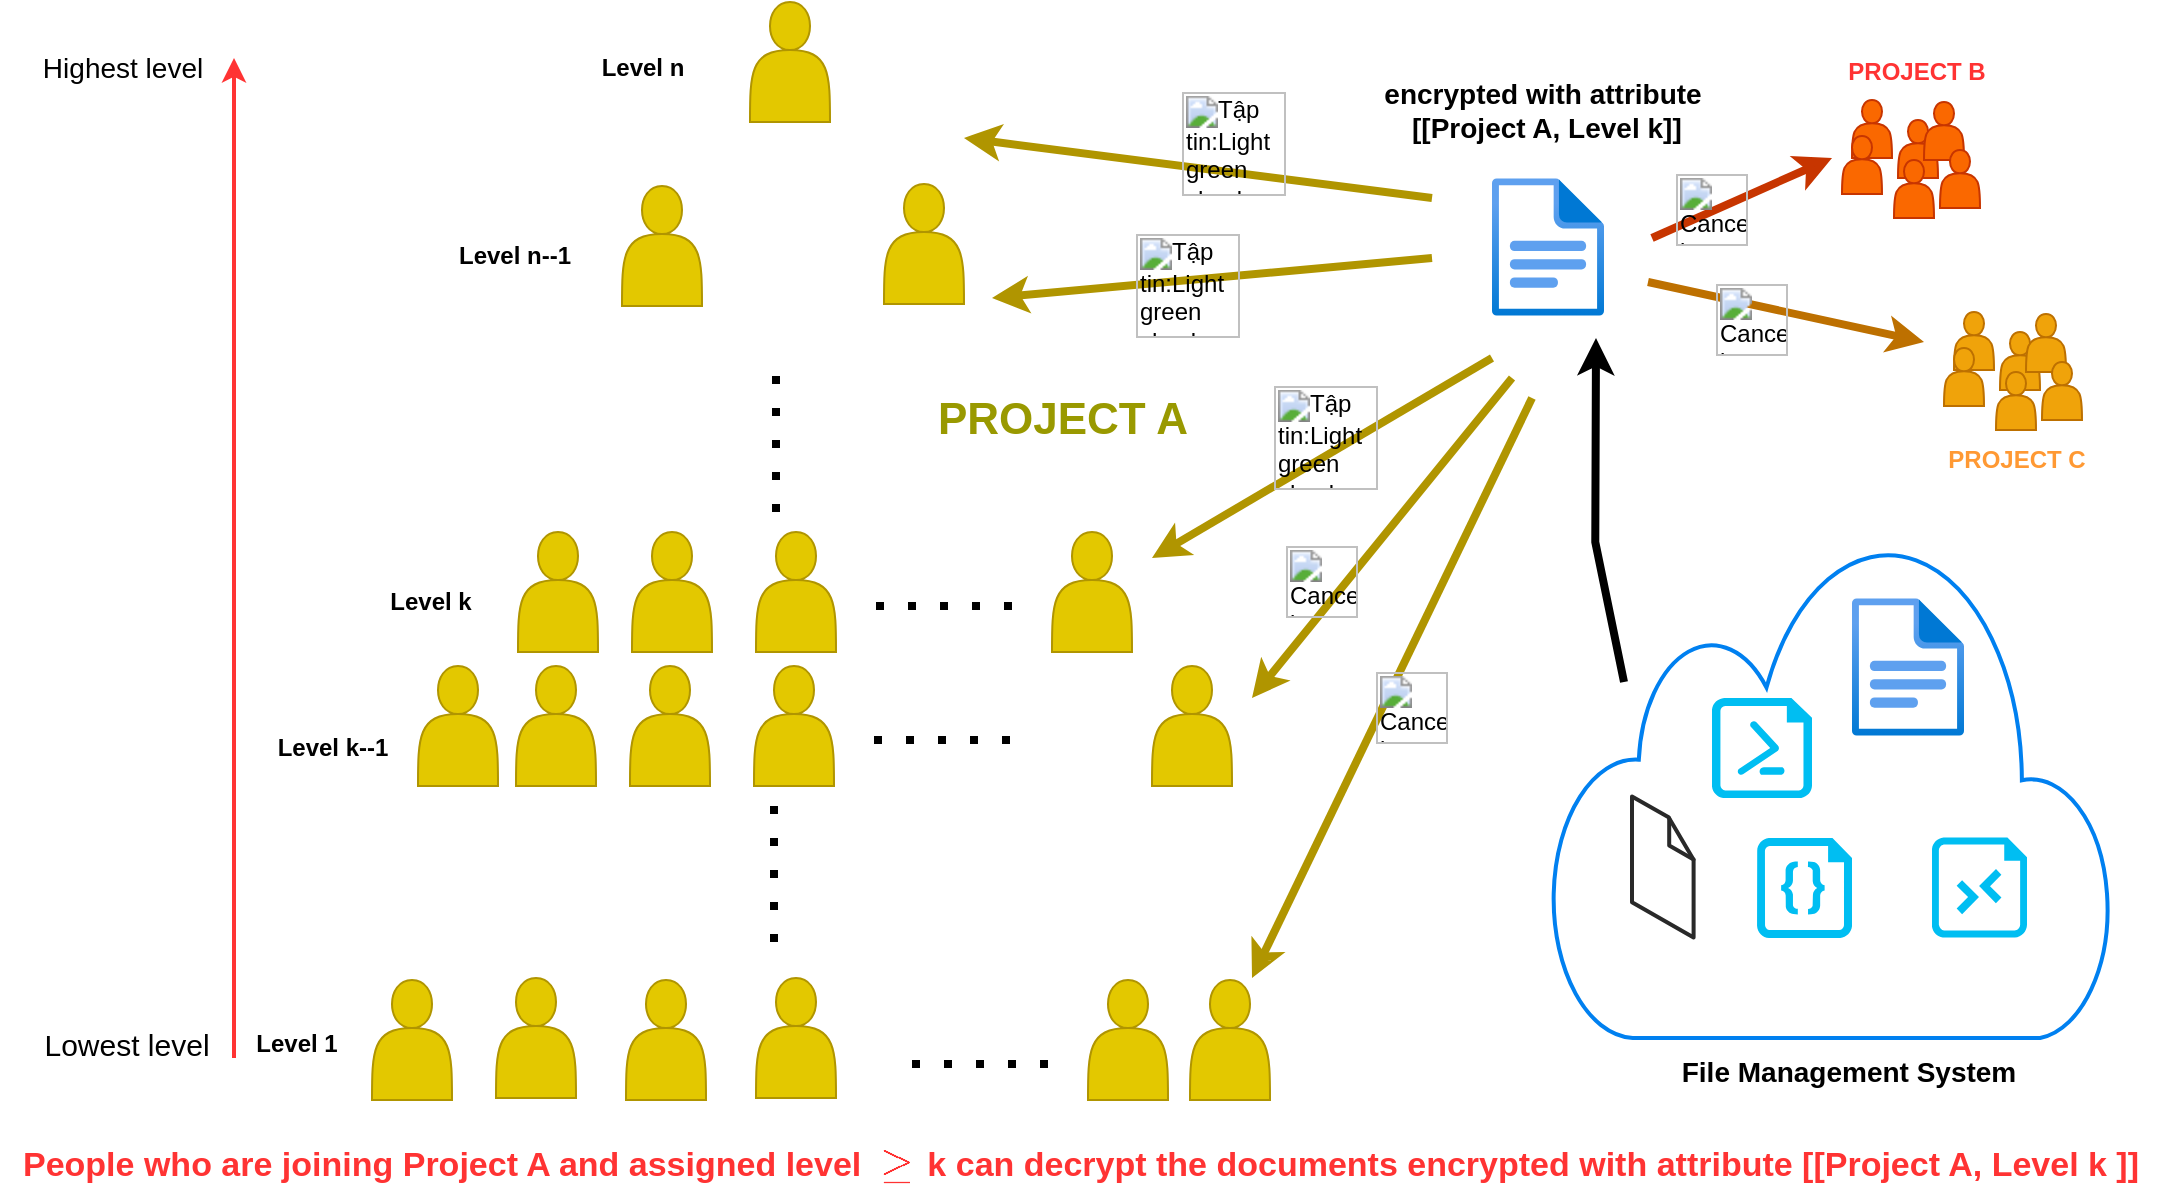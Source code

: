 <mxfile version="24.7.5">
  <diagram name="Page-1" id="vheIxhHiMoazD97xnEGs">
    <mxGraphModel dx="2261" dy="827" grid="1" gridSize="10" guides="1" tooltips="1" connect="1" arrows="1" fold="1" page="1" pageScale="1" pageWidth="827" pageHeight="1169" math="1" shadow="0">
      <root>
        <mxCell id="0" />
        <mxCell id="1" parent="0" />
        <mxCell id="h5dt25u9Qxzl1WXChBWv-2" value="" style="shape=actor;whiteSpace=wrap;html=1;fillColor=#e3c800;strokeColor=#B09500;fontColor=#000000;" vertex="1" parent="1">
          <mxGeometry x="209" y="12" width="40" height="60" as="geometry" />
        </mxCell>
        <mxCell id="h5dt25u9Qxzl1WXChBWv-3" value="" style="shape=actor;whiteSpace=wrap;html=1;fillColor=#e3c800;strokeColor=#B09500;fontColor=#000000;" vertex="1" parent="1">
          <mxGeometry x="212" y="277" width="40" height="60" as="geometry" />
        </mxCell>
        <mxCell id="h5dt25u9Qxzl1WXChBWv-4" value="" style="shape=actor;whiteSpace=wrap;html=1;fillColor=#e3c800;strokeColor=#B09500;fontColor=#000000;" vertex="1" parent="1">
          <mxGeometry x="93" y="277" width="40" height="60" as="geometry" />
        </mxCell>
        <mxCell id="h5dt25u9Qxzl1WXChBWv-5" value="" style="shape=actor;whiteSpace=wrap;html=1;fillColor=#e3c800;strokeColor=#B09500;fontColor=#000000;" vertex="1" parent="1">
          <mxGeometry x="150" y="277" width="40" height="60" as="geometry" />
        </mxCell>
        <mxCell id="h5dt25u9Qxzl1WXChBWv-6" value="" style="html=1;verticalLabelPosition=bottom;align=center;labelBackgroundColor=#ffffff;verticalAlign=top;strokeWidth=2;strokeColor=#0080F0;shadow=0;dashed=0;shape=mxgraph.ios7.icons.cloud;" vertex="1" parent="1">
          <mxGeometry x="610" y="280" width="280" height="250" as="geometry" />
        </mxCell>
        <mxCell id="h5dt25u9Qxzl1WXChBWv-7" value="" style="verticalLabelPosition=bottom;html=1;verticalAlign=top;strokeWidth=1;align=center;outlineConnect=0;dashed=0;outlineConnect=0;shape=mxgraph.aws3d.file;aspect=fixed;strokeColor=#292929;" vertex="1" parent="1">
          <mxGeometry x="650" y="409.2" width="30.8" height="70.6" as="geometry" />
        </mxCell>
        <mxCell id="h5dt25u9Qxzl1WXChBWv-8" value="" style="verticalLabelPosition=bottom;html=1;verticalAlign=top;align=center;strokeColor=none;fillColor=#00BEF2;shape=mxgraph.azure.code_file;pointerEvents=1;" vertex="1" parent="1">
          <mxGeometry x="712.5" y="430" width="47.5" height="50" as="geometry" />
        </mxCell>
        <mxCell id="h5dt25u9Qxzl1WXChBWv-9" value="" style="verticalLabelPosition=bottom;html=1;verticalAlign=top;align=center;strokeColor=none;fillColor=#00BEF2;shape=mxgraph.azure.powershell_file;pointerEvents=1;" vertex="1" parent="1">
          <mxGeometry x="690" y="360" width="50" height="50" as="geometry" />
        </mxCell>
        <mxCell id="h5dt25u9Qxzl1WXChBWv-11" value="" style="image;aspect=fixed;html=1;points=[];align=center;fontSize=12;image=img/lib/azure2/general/File.svg;" vertex="1" parent="1">
          <mxGeometry x="760" y="310" width="56.0" height="69" as="geometry" />
        </mxCell>
        <mxCell id="h5dt25u9Qxzl1WXChBWv-13" value="" style="verticalLabelPosition=bottom;html=1;verticalAlign=top;align=center;strokeColor=none;fillColor=#00BEF2;shape=mxgraph.azure.rdp_remoting_file;pointerEvents=1;" vertex="1" parent="1">
          <mxGeometry x="800" y="429.8" width="47.5" height="50" as="geometry" />
        </mxCell>
        <mxCell id="h5dt25u9Qxzl1WXChBWv-14" value="" style="shape=actor;whiteSpace=wrap;html=1;fillColor=#e3c800;fontColor=#000000;strokeColor=#B09500;" vertex="1" parent="1">
          <mxGeometry x="20" y="501" width="40" height="60" as="geometry" />
        </mxCell>
        <mxCell id="h5dt25u9Qxzl1WXChBWv-15" value="" style="shape=actor;whiteSpace=wrap;html=1;fillColor=#e3c800;fontColor=#000000;strokeColor=#B09500;" vertex="1" parent="1">
          <mxGeometry x="147" y="501" width="40" height="60" as="geometry" />
        </mxCell>
        <mxCell id="h5dt25u9Qxzl1WXChBWv-16" value="" style="shape=actor;whiteSpace=wrap;html=1;fillColor=#e3c800;fontColor=#000000;strokeColor=#B09500;" vertex="1" parent="1">
          <mxGeometry x="212" y="500" width="40" height="60" as="geometry" />
        </mxCell>
        <mxCell id="h5dt25u9Qxzl1WXChBWv-17" value="" style="shape=actor;whiteSpace=wrap;html=1;fillColor=#e3c800;fontColor=#000000;strokeColor=#B09500;" vertex="1" parent="1">
          <mxGeometry x="378" y="501" width="40" height="60" as="geometry" />
        </mxCell>
        <mxCell id="h5dt25u9Qxzl1WXChBWv-18" value="" style="shape=actor;whiteSpace=wrap;html=1;fillColor=#e3c800;strokeColor=#B09500;fontColor=#000000;" vertex="1" parent="1">
          <mxGeometry x="276" y="103" width="40" height="60" as="geometry" />
        </mxCell>
        <mxCell id="h5dt25u9Qxzl1WXChBWv-19" value="" style="shape=actor;whiteSpace=wrap;html=1;fillColor=#e3c800;strokeColor=#B09500;fontColor=#000000;" vertex="1" parent="1">
          <mxGeometry x="145" y="104" width="40" height="60" as="geometry" />
        </mxCell>
        <mxCell id="h5dt25u9Qxzl1WXChBWv-21" value="" style="shape=actor;whiteSpace=wrap;html=1;fillColor=#e3c800;fontColor=#000000;strokeColor=#B09500;" vertex="1" parent="1">
          <mxGeometry x="82" y="500" width="40" height="60" as="geometry" />
        </mxCell>
        <mxCell id="h5dt25u9Qxzl1WXChBWv-22" value="Level 1" style="text;html=1;align=center;verticalAlign=middle;resizable=0;points=[];autosize=1;strokeColor=none;fillColor=none;fontStyle=1" vertex="1" parent="1">
          <mxGeometry x="-48" y="518" width="60" height="30" as="geometry" />
        </mxCell>
        <mxCell id="h5dt25u9Qxzl1WXChBWv-23" value="" style="endArrow=classic;html=1;rounded=0;strokeWidth=2;strokeColor=#FF3333;" edge="1" parent="1">
          <mxGeometry width="50" height="50" relative="1" as="geometry">
            <mxPoint x="-49" y="540" as="sourcePoint" />
            <mxPoint x="-49" y="40" as="targetPoint" />
          </mxGeometry>
        </mxCell>
        <mxCell id="h5dt25u9Qxzl1WXChBWv-24" value="&lt;font style=&quot;font-size: 15px;&quot;&gt;Lowest level&lt;/font&gt;" style="text;html=1;align=center;verticalAlign=middle;resizable=0;points=[];autosize=1;strokeColor=none;fillColor=none;" vertex="1" parent="1">
          <mxGeometry x="-158" y="518" width="110" height="30" as="geometry" />
        </mxCell>
        <mxCell id="h5dt25u9Qxzl1WXChBWv-25" value="&lt;font style=&quot;font-size: 14px;&quot;&gt;H&lt;/font&gt;&lt;span style=&quot;font-size: 14px;&quot;&gt;ighest level&lt;/span&gt;" style="text;html=1;align=center;verticalAlign=middle;resizable=0;points=[];autosize=1;strokeColor=none;fillColor=none;" vertex="1" parent="1">
          <mxGeometry x="-155" y="30" width="100" height="30" as="geometry" />
        </mxCell>
        <mxCell id="h5dt25u9Qxzl1WXChBWv-26" value="Level n" style="text;html=1;align=center;verticalAlign=middle;resizable=0;points=[];autosize=1;strokeColor=none;fillColor=none;fontStyle=1" vertex="1" parent="1">
          <mxGeometry x="125" y="30" width="60" height="30" as="geometry" />
        </mxCell>
        <mxCell id="h5dt25u9Qxzl1WXChBWv-27" value="Level n--1" style="text;html=1;align=center;verticalAlign=middle;resizable=0;points=[];autosize=1;strokeColor=none;fillColor=none;fontStyle=1" vertex="1" parent="1">
          <mxGeometry x="51" y="124" width="80" height="30" as="geometry" />
        </mxCell>
        <mxCell id="h5dt25u9Qxzl1WXChBWv-28" value="" style="endArrow=none;dashed=1;html=1;dashPattern=1 3;strokeWidth=4;rounded=0;" edge="1" parent="1">
          <mxGeometry width="50" height="50" relative="1" as="geometry">
            <mxPoint x="221" y="482" as="sourcePoint" />
            <mxPoint x="221" y="412" as="targetPoint" />
          </mxGeometry>
        </mxCell>
        <mxCell id="h5dt25u9Qxzl1WXChBWv-29" value="" style="endArrow=none;dashed=1;html=1;dashPattern=1 3;strokeWidth=4;rounded=0;" edge="1" parent="1">
          <mxGeometry width="50" height="50" relative="1" as="geometry">
            <mxPoint x="358" y="543" as="sourcePoint" />
            <mxPoint x="278" y="543" as="targetPoint" />
          </mxGeometry>
        </mxCell>
        <mxCell id="h5dt25u9Qxzl1WXChBWv-30" value="&lt;font style=&quot;font-size: 14px;&quot;&gt;File Management System&lt;/font&gt;&lt;div style=&quot;font-size: 14px;&quot;&gt;&lt;br&gt;&lt;/div&gt;" style="text;html=1;align=center;verticalAlign=middle;resizable=0;points=[];autosize=1;strokeColor=none;fillColor=none;fontStyle=1" vertex="1" parent="1">
          <mxGeometry x="667.5" y="530" width="180" height="50" as="geometry" />
        </mxCell>
        <mxCell id="h5dt25u9Qxzl1WXChBWv-31" value="Level k" style="text;html=1;align=center;verticalAlign=middle;resizable=0;points=[];autosize=1;strokeColor=none;fillColor=none;fontStyle=1" vertex="1" parent="1">
          <mxGeometry x="19" y="297" width="60" height="30" as="geometry" />
        </mxCell>
        <mxCell id="h5dt25u9Qxzl1WXChBWv-32" value="" style="endArrow=none;dashed=1;html=1;dashPattern=1 3;strokeWidth=4;rounded=0;" edge="1" parent="1">
          <mxGeometry width="50" height="50" relative="1" as="geometry">
            <mxPoint x="222" y="267" as="sourcePoint" />
            <mxPoint x="222" y="197" as="targetPoint" />
          </mxGeometry>
        </mxCell>
        <mxCell id="h5dt25u9Qxzl1WXChBWv-33" value="" style="shape=actor;whiteSpace=wrap;html=1;fillColor=#e3c800;strokeColor=#B09500;fontColor=#000000;" vertex="1" parent="1">
          <mxGeometry x="360" y="277" width="40" height="60" as="geometry" />
        </mxCell>
        <mxCell id="h5dt25u9Qxzl1WXChBWv-34" value="" style="endArrow=none;dashed=1;html=1;dashPattern=1 3;strokeWidth=4;rounded=0;" edge="1" parent="1">
          <mxGeometry width="50" height="50" relative="1" as="geometry">
            <mxPoint x="340" y="314" as="sourcePoint" />
            <mxPoint x="260" y="314" as="targetPoint" />
          </mxGeometry>
        </mxCell>
        <mxCell id="h5dt25u9Qxzl1WXChBWv-35" value="" style="shape=actor;whiteSpace=wrap;html=1;fillColor=#e3c800;fontColor=#000000;strokeColor=#B09500;" vertex="1" parent="1">
          <mxGeometry x="429" y="501" width="40" height="60" as="geometry" />
        </mxCell>
        <mxCell id="h5dt25u9Qxzl1WXChBWv-36" value="" style="image;aspect=fixed;html=1;points=[];align=center;fontSize=12;image=img/lib/azure2/general/File.svg;" vertex="1" parent="1">
          <mxGeometry x="580" y="100" width="56.0" height="69" as="geometry" />
        </mxCell>
        <mxCell id="h5dt25u9Qxzl1WXChBWv-37" value="&lt;span&gt;&lt;font style=&quot;font-size: 14px;&quot;&gt;encrypted with attribute&lt;/font&gt;&lt;/span&gt;&lt;div&gt;&lt;span&gt;&lt;font style=&quot;font-size: 14px;&quot;&gt;&amp;nbsp;[[Project A, Level k]]&lt;/font&gt;&lt;/span&gt;&lt;/div&gt;" style="text;html=1;align=center;verticalAlign=middle;resizable=0;points=[];autosize=1;strokeColor=none;fillColor=none;fontStyle=1" vertex="1" parent="1">
          <mxGeometry x="520" y="41" width="170" height="50" as="geometry" />
        </mxCell>
        <mxCell id="h5dt25u9Qxzl1WXChBWv-38" value="" style="endArrow=classic;html=1;rounded=0;strokeWidth=4;fillColor=#e3c800;strokeColor=#B09500;" edge="1" parent="1">
          <mxGeometry width="50" height="50" relative="1" as="geometry">
            <mxPoint x="550" y="110" as="sourcePoint" />
            <mxPoint x="316" y="80" as="targetPoint" />
          </mxGeometry>
        </mxCell>
        <mxCell id="h5dt25u9Qxzl1WXChBWv-39" value="" style="endArrow=classic;html=1;rounded=0;strokeWidth=4;fillColor=#e3c800;strokeColor=#B09500;" edge="1" parent="1">
          <mxGeometry width="50" height="50" relative="1" as="geometry">
            <mxPoint x="550" y="140" as="sourcePoint" />
            <mxPoint x="330" y="160" as="targetPoint" />
          </mxGeometry>
        </mxCell>
        <mxCell id="h5dt25u9Qxzl1WXChBWv-40" value="" style="endArrow=classic;html=1;rounded=0;strokeWidth=4;fillColor=#e3c800;strokeColor=#B09500;" edge="1" parent="1">
          <mxGeometry width="50" height="50" relative="1" as="geometry">
            <mxPoint x="580" y="190" as="sourcePoint" />
            <mxPoint x="410" y="290" as="targetPoint" />
          </mxGeometry>
        </mxCell>
        <mxCell id="h5dt25u9Qxzl1WXChBWv-41" value="" style="endArrow=classic;html=1;rounded=0;strokeWidth=4;" edge="1" parent="1">
          <mxGeometry width="50" height="50" relative="1" as="geometry">
            <mxPoint x="645.999" y="352" as="sourcePoint" />
            <mxPoint x="632" y="180" as="targetPoint" />
            <Array as="points">
              <mxPoint x="631.64" y="282" />
            </Array>
          </mxGeometry>
        </mxCell>
        <mxCell id="h5dt25u9Qxzl1WXChBWv-44" value="" style="endArrow=classic;html=1;rounded=0;strokeWidth=4;fillColor=#e3c800;strokeColor=#B09500;" edge="1" parent="1">
          <mxGeometry width="50" height="50" relative="1" as="geometry">
            <mxPoint x="590" y="200" as="sourcePoint" />
            <mxPoint x="460" y="360" as="targetPoint" />
          </mxGeometry>
        </mxCell>
        <UserObject label="&lt;b id=&quot;docs-internal-guid-d374725a-7fff-b628-2732-ee9db3627f6f&quot; style=&quot;font-style: normal; font-variant-caps: normal; letter-spacing: normal; orphans: auto; text-align: start; text-indent: 0px; text-transform: none; white-space: normal; widows: auto; word-spacing: 0px; -webkit-text-stroke-width: 0px; text-decoration: none; caret-color: rgb(0, 0, 0); color: rgb(0, 0, 0); font-weight: normal;&quot;&gt;&lt;img width=&quot;52px;&quot; height=&quot;52px;&quot; src=&quot;https://lh7-rt.googleusercontent.com/slidesz/AGV_vUcFFxfaAp-3J3TN4XmNFKhj5IUTrY77RMw_NXJGmiWLqgQCNTzShFLHvhyufmDIOT17ZPaPnxF_OnpwLpTCCUZXv7-x-82X5nxd2UJAEBMj_1ge_Zge37YBgxQkRtA3xB-TdylEU37JIFwHe0H8MWBn5OtQzV8=s2048?key=JLVOc7merhEuemE9vfCBAw&quot; title=&quot;Tập tin:Light green check.svg – Wikipedia tiếng Việt&quot;&gt;&lt;/b&gt;" link="&lt;b id=&quot;docs-internal-guid-d374725a-7fff-b628-2732-ee9db3627f6f&quot; style=&quot;font-style: normal; font-variant-caps: normal; letter-spacing: normal; orphans: auto; text-align: start; text-indent: 0px; text-transform: none; white-space: normal; widows: auto; word-spacing: 0px; -webkit-text-stroke-width: 0px; text-decoration: none; caret-color: rgb(0, 0, 0); color: rgb(0, 0, 0); font-weight: normal;&quot;&gt;&lt;img width=&quot;52px;&quot; height=&quot;52px;&quot; src=&quot;https://lh7-rt.googleusercontent.com/slidesz/AGV_vUcFFxfaAp-3J3TN4XmNFKhj5IUTrY77RMw_NXJGmiWLqgQCNTzShFLHvhyufmDIOT17ZPaPnxF_OnpwLpTCCUZXv7-x-82X5nxd2UJAEBMj_1ge_Zge37YBgxQkRtA3xB-TdylEU37JIFwHe0H8MWBn5OtQzV8=s2048?key=JLVOc7merhEuemE9vfCBAw&quot; title=&quot;Tập tin:Light green check.svg – Wikipedia tiếng Việt&quot;&gt;&lt;/b&gt;" id="h5dt25u9Qxzl1WXChBWv-45">
          <mxCell style="text;whiteSpace=wrap;html=1;" vertex="1" parent="1">
            <mxGeometry x="469" y="197" width="90" height="80" as="geometry" />
          </mxCell>
        </UserObject>
        <UserObject label="&lt;b id=&quot;docs-internal-guid-d374725a-7fff-b628-2732-ee9db3627f6f&quot; style=&quot;font-style: normal; font-variant-caps: normal; letter-spacing: normal; orphans: auto; text-align: start; text-indent: 0px; text-transform: none; white-space: normal; widows: auto; word-spacing: 0px; -webkit-text-stroke-width: 0px; text-decoration: none; caret-color: rgb(0, 0, 0); color: rgb(0, 0, 0); font-weight: normal;&quot;&gt;&lt;img width=&quot;52px;&quot; height=&quot;52px;&quot; src=&quot;https://lh7-rt.googleusercontent.com/slidesz/AGV_vUcFFxfaAp-3J3TN4XmNFKhj5IUTrY77RMw_NXJGmiWLqgQCNTzShFLHvhyufmDIOT17ZPaPnxF_OnpwLpTCCUZXv7-x-82X5nxd2UJAEBMj_1ge_Zge37YBgxQkRtA3xB-TdylEU37JIFwHe0H8MWBn5OtQzV8=s2048?key=JLVOc7merhEuemE9vfCBAw&quot; title=&quot;Tập tin:Light green check.svg – Wikipedia tiếng Việt&quot;&gt;&lt;/b&gt;" link="&lt;b id=&quot;docs-internal-guid-d374725a-7fff-b628-2732-ee9db3627f6f&quot; style=&quot;font-style: normal; font-variant-caps: normal; letter-spacing: normal; orphans: auto; text-align: start; text-indent: 0px; text-transform: none; white-space: normal; widows: auto; word-spacing: 0px; -webkit-text-stroke-width: 0px; text-decoration: none; caret-color: rgb(0, 0, 0); color: rgb(0, 0, 0); font-weight: normal;&quot;&gt;&lt;img width=&quot;52px;&quot; height=&quot;52px;&quot; src=&quot;https://lh7-rt.googleusercontent.com/slidesz/AGV_vUcFFxfaAp-3J3TN4XmNFKhj5IUTrY77RMw_NXJGmiWLqgQCNTzShFLHvhyufmDIOT17ZPaPnxF_OnpwLpTCCUZXv7-x-82X5nxd2UJAEBMj_1ge_Zge37YBgxQkRtA3xB-TdylEU37JIFwHe0H8MWBn5OtQzV8=s2048?key=JLVOc7merhEuemE9vfCBAw&quot; title=&quot;Tập tin:Light green check.svg – Wikipedia tiếng Việt&quot;&gt;&lt;/b&gt;" id="h5dt25u9Qxzl1WXChBWv-46">
          <mxCell style="text;whiteSpace=wrap;html=1;" vertex="1" parent="1">
            <mxGeometry x="423" y="50" width="90" height="80" as="geometry" />
          </mxCell>
        </UserObject>
        <UserObject label="&lt;b id=&quot;docs-internal-guid-d374725a-7fff-b628-2732-ee9db3627f6f&quot; style=&quot;font-style: normal; font-variant-caps: normal; letter-spacing: normal; orphans: auto; text-align: start; text-indent: 0px; text-transform: none; white-space: normal; widows: auto; word-spacing: 0px; -webkit-text-stroke-width: 0px; text-decoration: none; caret-color: rgb(0, 0, 0); color: rgb(0, 0, 0); font-weight: normal;&quot;&gt;&lt;img width=&quot;52px;&quot; height=&quot;52px;&quot; src=&quot;https://lh7-rt.googleusercontent.com/slidesz/AGV_vUcFFxfaAp-3J3TN4XmNFKhj5IUTrY77RMw_NXJGmiWLqgQCNTzShFLHvhyufmDIOT17ZPaPnxF_OnpwLpTCCUZXv7-x-82X5nxd2UJAEBMj_1ge_Zge37YBgxQkRtA3xB-TdylEU37JIFwHe0H8MWBn5OtQzV8=s2048?key=JLVOc7merhEuemE9vfCBAw&quot; title=&quot;Tập tin:Light green check.svg – Wikipedia tiếng Việt&quot;&gt;&lt;/b&gt;" link="&lt;b id=&quot;docs-internal-guid-d374725a-7fff-b628-2732-ee9db3627f6f&quot; style=&quot;font-style: normal; font-variant-caps: normal; letter-spacing: normal; orphans: auto; text-align: start; text-indent: 0px; text-transform: none; white-space: normal; widows: auto; word-spacing: 0px; -webkit-text-stroke-width: 0px; text-decoration: none; caret-color: rgb(0, 0, 0); color: rgb(0, 0, 0); font-weight: normal;&quot;&gt;&lt;img width=&quot;52px;&quot; height=&quot;52px;&quot; src=&quot;https://lh7-rt.googleusercontent.com/slidesz/AGV_vUcFFxfaAp-3J3TN4XmNFKhj5IUTrY77RMw_NXJGmiWLqgQCNTzShFLHvhyufmDIOT17ZPaPnxF_OnpwLpTCCUZXv7-x-82X5nxd2UJAEBMj_1ge_Zge37YBgxQkRtA3xB-TdylEU37JIFwHe0H8MWBn5OtQzV8=s2048?key=JLVOc7merhEuemE9vfCBAw&quot; title=&quot;Tập tin:Light green check.svg – Wikipedia tiếng Việt&quot;&gt;&lt;/b&gt;" id="h5dt25u9Qxzl1WXChBWv-50">
          <mxCell style="text;whiteSpace=wrap;html=1;" vertex="1" parent="1">
            <mxGeometry x="400" y="121" width="90" height="80" as="geometry" />
          </mxCell>
        </UserObject>
        <mxCell id="h5dt25u9Qxzl1WXChBWv-54" value="" style="shape=actor;whiteSpace=wrap;html=1;fillColor=#e3c800;strokeColor=#B09500;fontColor=#000000;" vertex="1" parent="1">
          <mxGeometry x="211" y="344" width="40" height="60" as="geometry" />
        </mxCell>
        <mxCell id="h5dt25u9Qxzl1WXChBWv-55" value="" style="shape=actor;whiteSpace=wrap;html=1;fillColor=#e3c800;strokeColor=#B09500;fontColor=#000000;" vertex="1" parent="1">
          <mxGeometry x="92" y="344" width="40" height="60" as="geometry" />
        </mxCell>
        <mxCell id="h5dt25u9Qxzl1WXChBWv-56" value="" style="shape=actor;whiteSpace=wrap;html=1;fillColor=#e3c800;strokeColor=#B09500;fontColor=#000000;" vertex="1" parent="1">
          <mxGeometry x="149" y="344" width="40" height="60" as="geometry" />
        </mxCell>
        <mxCell id="h5dt25u9Qxzl1WXChBWv-57" value="Level k--1" style="text;html=1;align=center;verticalAlign=middle;resizable=0;points=[];autosize=1;strokeColor=none;fillColor=none;fontStyle=1" vertex="1" parent="1">
          <mxGeometry x="-40" y="370" width="80" height="30" as="geometry" />
        </mxCell>
        <mxCell id="h5dt25u9Qxzl1WXChBWv-58" value="" style="shape=actor;whiteSpace=wrap;html=1;fillColor=#e3c800;strokeColor=#B09500;fontColor=#000000;" vertex="1" parent="1">
          <mxGeometry x="410" y="344" width="40" height="60" as="geometry" />
        </mxCell>
        <mxCell id="h5dt25u9Qxzl1WXChBWv-59" value="" style="endArrow=none;dashed=1;html=1;dashPattern=1 3;strokeWidth=4;rounded=0;" edge="1" parent="1">
          <mxGeometry width="50" height="50" relative="1" as="geometry">
            <mxPoint x="339" y="381" as="sourcePoint" />
            <mxPoint x="259" y="381" as="targetPoint" />
          </mxGeometry>
        </mxCell>
        <UserObject label="&lt;b id=&quot;docs-internal-guid-ccacc7da-7fff-7604-853c-1ea934958e77&quot; style=&quot;font-style: normal; font-variant-caps: normal; letter-spacing: normal; orphans: auto; text-align: start; text-indent: 0px; text-transform: none; white-space: normal; widows: auto; word-spacing: 0px; -webkit-text-stroke-width: 0px; text-decoration: none; caret-color: rgb(0, 0, 0); color: rgb(0, 0, 0); font-weight: normal;&quot;&gt;&lt;img width=&quot;36px;&quot; height=&quot;36px;&quot; src=&quot;https://lh7-rt.googleusercontent.com/slidesz/AGV_vUczZvP7YRUCOp-RZnxB0a0fcVV_ZPb_duToqxfx7SV2afZVR2SpwlI1ktUwKOOP8p63ao8r0K_Rrp8CvOvPjXtXpoGkUuI3L8qetZjoWOy_P5eV7oIjWGHlGQ-r8Qcf7gJPvlhA6meCF-1iyd0u8cICDvX6z_BM=s2048?key=JLVOc7merhEuemE9vfCBAw&quot; title=&quot;Cancel icon vector clip art | Public domain vectors&quot;&gt;&lt;/b&gt;" link="&lt;b id=&quot;docs-internal-guid-ccacc7da-7fff-7604-853c-1ea934958e77&quot; style=&quot;font-style: normal; font-variant-caps: normal; letter-spacing: normal; orphans: auto; text-align: start; text-indent: 0px; text-transform: none; white-space: normal; widows: auto; word-spacing: 0px; -webkit-text-stroke-width: 0px; text-decoration: none; caret-color: rgb(0, 0, 0); color: rgb(0, 0, 0); font-weight: normal;&quot;&gt;&lt;img width=&quot;36px;&quot; height=&quot;36px;&quot; src=&quot;https://lh7-rt.googleusercontent.com/slidesz/AGV_vUczZvP7YRUCOp-RZnxB0a0fcVV_ZPb_duToqxfx7SV2afZVR2SpwlI1ktUwKOOP8p63ao8r0K_Rrp8CvOvPjXtXpoGkUuI3L8qetZjoWOy_P5eV7oIjWGHlGQ-r8Qcf7gJPvlhA6meCF-1iyd0u8cICDvX6z_BM=s2048?key=JLVOc7merhEuemE9vfCBAw&quot; title=&quot;Cancel icon vector clip art | Public domain vectors&quot;&gt;&lt;/b&gt;" id="h5dt25u9Qxzl1WXChBWv-61">
          <mxCell style="text;whiteSpace=wrap;html=1;" vertex="1" parent="1">
            <mxGeometry x="475.0" y="277" width="70" height="60" as="geometry" />
          </mxCell>
        </UserObject>
        <mxCell id="h5dt25u9Qxzl1WXChBWv-62" value="" style="endArrow=classic;html=1;rounded=0;strokeWidth=4;fillColor=#e3c800;strokeColor=#B09500;" edge="1" parent="1">
          <mxGeometry width="50" height="50" relative="1" as="geometry">
            <mxPoint x="600" y="210" as="sourcePoint" />
            <mxPoint x="460" y="500" as="targetPoint" />
          </mxGeometry>
        </mxCell>
        <mxCell id="h5dt25u9Qxzl1WXChBWv-63" value="" style="shape=actor;whiteSpace=wrap;html=1;fillColor=#e3c800;strokeColor=#B09500;fontColor=#000000;" vertex="1" parent="1">
          <mxGeometry x="43" y="344" width="40" height="60" as="geometry" />
        </mxCell>
        <UserObject label="&lt;b id=&quot;docs-internal-guid-ccacc7da-7fff-7604-853c-1ea934958e77&quot; style=&quot;font-style: normal; font-variant-caps: normal; letter-spacing: normal; orphans: auto; text-align: start; text-indent: 0px; text-transform: none; white-space: normal; widows: auto; word-spacing: 0px; -webkit-text-stroke-width: 0px; text-decoration: none; caret-color: rgb(0, 0, 0); color: rgb(0, 0, 0); font-weight: normal;&quot;&gt;&lt;img width=&quot;36px;&quot; height=&quot;36px;&quot; src=&quot;https://lh7-rt.googleusercontent.com/slidesz/AGV_vUczZvP7YRUCOp-RZnxB0a0fcVV_ZPb_duToqxfx7SV2afZVR2SpwlI1ktUwKOOP8p63ao8r0K_Rrp8CvOvPjXtXpoGkUuI3L8qetZjoWOy_P5eV7oIjWGHlGQ-r8Qcf7gJPvlhA6meCF-1iyd0u8cICDvX6z_BM=s2048?key=JLVOc7merhEuemE9vfCBAw&quot; title=&quot;Cancel icon vector clip art | Public domain vectors&quot;&gt;&lt;/b&gt;" link="&lt;b id=&quot;docs-internal-guid-ccacc7da-7fff-7604-853c-1ea934958e77&quot; style=&quot;font-style: normal; font-variant-caps: normal; letter-spacing: normal; orphans: auto; text-align: start; text-indent: 0px; text-transform: none; white-space: normal; widows: auto; word-spacing: 0px; -webkit-text-stroke-width: 0px; text-decoration: none; caret-color: rgb(0, 0, 0); color: rgb(0, 0, 0); font-weight: normal;&quot;&gt;&lt;img width=&quot;36px;&quot; height=&quot;36px;&quot; src=&quot;https://lh7-rt.googleusercontent.com/slidesz/AGV_vUczZvP7YRUCOp-RZnxB0a0fcVV_ZPb_duToqxfx7SV2afZVR2SpwlI1ktUwKOOP8p63ao8r0K_Rrp8CvOvPjXtXpoGkUuI3L8qetZjoWOy_P5eV7oIjWGHlGQ-r8Qcf7gJPvlhA6meCF-1iyd0u8cICDvX6z_BM=s2048?key=JLVOc7merhEuemE9vfCBAw&quot; title=&quot;Cancel icon vector clip art | Public domain vectors&quot;&gt;&lt;/b&gt;" id="h5dt25u9Qxzl1WXChBWv-64">
          <mxCell style="text;whiteSpace=wrap;html=1;" vertex="1" parent="1">
            <mxGeometry x="520" y="340" width="70" height="60" as="geometry" />
          </mxCell>
        </UserObject>
        <mxCell id="h5dt25u9Qxzl1WXChBWv-65" value="&lt;font size=&quot;1&quot; color=&quot;#ff3333&quot;&gt;&lt;b style=&quot;font-size: 17px;&quot;&gt;People who are joining Project A and assigned level &amp;nbsp; &amp;nbsp; &amp;nbsp; k can decrypt the documents encrypted with attribute [[Project A, Level k&amp;nbsp;]]&lt;/b&gt;&lt;/font&gt;" style="text;html=1;align=center;verticalAlign=middle;resizable=0;points=[];autosize=1;strokeColor=none;fillColor=none;" vertex="1" parent="1">
          <mxGeometry x="-166" y="579" width="1080" height="30" as="geometry" />
        </mxCell>
        <mxCell id="h5dt25u9Qxzl1WXChBWv-67" value="&lt;font style=&quot;font-size: 18px;&quot; color=&quot;#ff3333&quot;&gt;$$\geq$$&lt;/font&gt;" style="text;html=1;align=center;verticalAlign=middle;resizable=0;points=[];autosize=1;strokeColor=none;fillColor=none;" vertex="1" parent="1">
          <mxGeometry x="232" y="579" width="100" height="30" as="geometry" />
        </mxCell>
        <mxCell id="h5dt25u9Qxzl1WXChBWv-68" value="" style="shape=actor;whiteSpace=wrap;html=1;fillColor=#fa6800;strokeColor=#C73500;fontColor=#000000;" vertex="1" parent="1">
          <mxGeometry x="760" y="61" width="20" height="29" as="geometry" />
        </mxCell>
        <mxCell id="h5dt25u9Qxzl1WXChBWv-69" value="" style="shape=actor;whiteSpace=wrap;html=1;fillColor=#fa6800;strokeColor=#C73500;fontColor=#000000;" vertex="1" parent="1">
          <mxGeometry x="783" y="71" width="20" height="29" as="geometry" />
        </mxCell>
        <mxCell id="h5dt25u9Qxzl1WXChBWv-70" value="" style="shape=actor;whiteSpace=wrap;html=1;fillColor=#fa6800;strokeColor=#C73500;fontColor=#000000;" vertex="1" parent="1">
          <mxGeometry x="755" y="79" width="20" height="29" as="geometry" />
        </mxCell>
        <mxCell id="h5dt25u9Qxzl1WXChBWv-71" value="" style="shape=actor;whiteSpace=wrap;html=1;fillColor=#fa6800;strokeColor=#C73500;fontColor=#000000;" vertex="1" parent="1">
          <mxGeometry x="781" y="91" width="20" height="29" as="geometry" />
        </mxCell>
        <mxCell id="h5dt25u9Qxzl1WXChBWv-72" value="" style="shape=actor;whiteSpace=wrap;html=1;fillColor=#fa6800;strokeColor=#C73500;fontColor=#000000;" vertex="1" parent="1">
          <mxGeometry x="796" y="62" width="20" height="29" as="geometry" />
        </mxCell>
        <mxCell id="h5dt25u9Qxzl1WXChBWv-73" value="" style="shape=actor;whiteSpace=wrap;html=1;fillColor=#fa6800;strokeColor=#C73500;fontColor=#000000;" vertex="1" parent="1">
          <mxGeometry x="804" y="86" width="20" height="29" as="geometry" />
        </mxCell>
        <mxCell id="h5dt25u9Qxzl1WXChBWv-74" value="" style="shape=actor;whiteSpace=wrap;html=1;fillColor=#f0a30a;strokeColor=#BD7000;fontColor=#000000;" vertex="1" parent="1">
          <mxGeometry x="811" y="167" width="20" height="29" as="geometry" />
        </mxCell>
        <mxCell id="h5dt25u9Qxzl1WXChBWv-75" value="" style="shape=actor;whiteSpace=wrap;html=1;fillColor=#f0a30a;strokeColor=#BD7000;fontColor=#000000;" vertex="1" parent="1">
          <mxGeometry x="834" y="177" width="20" height="29" as="geometry" />
        </mxCell>
        <mxCell id="h5dt25u9Qxzl1WXChBWv-76" value="" style="shape=actor;whiteSpace=wrap;html=1;fillColor=#f0a30a;strokeColor=#BD7000;fontColor=#000000;" vertex="1" parent="1">
          <mxGeometry x="806" y="185" width="20" height="29" as="geometry" />
        </mxCell>
        <mxCell id="h5dt25u9Qxzl1WXChBWv-77" value="" style="shape=actor;whiteSpace=wrap;html=1;fillColor=#f0a30a;strokeColor=#BD7000;fontColor=#000000;" vertex="1" parent="1">
          <mxGeometry x="832" y="197" width="20" height="29" as="geometry" />
        </mxCell>
        <mxCell id="h5dt25u9Qxzl1WXChBWv-78" value="" style="shape=actor;whiteSpace=wrap;html=1;fillColor=#f0a30a;strokeColor=#BD7000;fontColor=#000000;" vertex="1" parent="1">
          <mxGeometry x="847" y="168" width="20" height="29" as="geometry" />
        </mxCell>
        <mxCell id="h5dt25u9Qxzl1WXChBWv-79" value="" style="shape=actor;whiteSpace=wrap;html=1;fillColor=#f0a30a;strokeColor=#BD7000;fontColor=#000000;" vertex="1" parent="1">
          <mxGeometry x="855" y="192" width="20" height="29" as="geometry" />
        </mxCell>
        <mxCell id="h5dt25u9Qxzl1WXChBWv-80" value="" style="endArrow=classic;html=1;rounded=0;strokeWidth=4;fillColor=#fa6800;strokeColor=#C73500;" edge="1" parent="1">
          <mxGeometry width="50" height="50" relative="1" as="geometry">
            <mxPoint x="660" y="130" as="sourcePoint" />
            <mxPoint x="750" y="90" as="targetPoint" />
          </mxGeometry>
        </mxCell>
        <mxCell id="h5dt25u9Qxzl1WXChBWv-81" value="" style="endArrow=classic;html=1;rounded=0;strokeWidth=4;fillColor=#f0a30a;strokeColor=#BD7000;" edge="1" parent="1">
          <mxGeometry width="50" height="50" relative="1" as="geometry">
            <mxPoint x="658" y="152" as="sourcePoint" />
            <mxPoint x="796" y="182" as="targetPoint" />
          </mxGeometry>
        </mxCell>
        <UserObject label="&lt;b id=&quot;docs-internal-guid-ccacc7da-7fff-7604-853c-1ea934958e77&quot; style=&quot;font-style: normal; font-variant-caps: normal; letter-spacing: normal; orphans: auto; text-align: start; text-indent: 0px; text-transform: none; white-space: normal; widows: auto; word-spacing: 0px; -webkit-text-stroke-width: 0px; text-decoration: none; caret-color: rgb(0, 0, 0); color: rgb(0, 0, 0); font-weight: normal;&quot;&gt;&lt;img width=&quot;36px;&quot; height=&quot;36px;&quot; src=&quot;https://lh7-rt.googleusercontent.com/slidesz/AGV_vUczZvP7YRUCOp-RZnxB0a0fcVV_ZPb_duToqxfx7SV2afZVR2SpwlI1ktUwKOOP8p63ao8r0K_Rrp8CvOvPjXtXpoGkUuI3L8qetZjoWOy_P5eV7oIjWGHlGQ-r8Qcf7gJPvlhA6meCF-1iyd0u8cICDvX6z_BM=s2048?key=JLVOc7merhEuemE9vfCBAw&quot; title=&quot;Cancel icon vector clip art | Public domain vectors&quot;&gt;&lt;/b&gt;" link="&lt;b id=&quot;docs-internal-guid-ccacc7da-7fff-7604-853c-1ea934958e77&quot; style=&quot;font-style: normal; font-variant-caps: normal; letter-spacing: normal; orphans: auto; text-align: start; text-indent: 0px; text-transform: none; white-space: normal; widows: auto; word-spacing: 0px; -webkit-text-stroke-width: 0px; text-decoration: none; caret-color: rgb(0, 0, 0); color: rgb(0, 0, 0); font-weight: normal;&quot;&gt;&lt;img width=&quot;36px;&quot; height=&quot;36px;&quot; src=&quot;https://lh7-rt.googleusercontent.com/slidesz/AGV_vUczZvP7YRUCOp-RZnxB0a0fcVV_ZPb_duToqxfx7SV2afZVR2SpwlI1ktUwKOOP8p63ao8r0K_Rrp8CvOvPjXtXpoGkUuI3L8qetZjoWOy_P5eV7oIjWGHlGQ-r8Qcf7gJPvlhA6meCF-1iyd0u8cICDvX6z_BM=s2048?key=JLVOc7merhEuemE9vfCBAw&quot; title=&quot;Cancel icon vector clip art | Public domain vectors&quot;&gt;&lt;/b&gt;" id="h5dt25u9Qxzl1WXChBWv-82">
          <mxCell style="text;whiteSpace=wrap;html=1;" vertex="1" parent="1">
            <mxGeometry x="690" y="146" width="70" height="60" as="geometry" />
          </mxCell>
        </UserObject>
        <UserObject label="&lt;b id=&quot;docs-internal-guid-ccacc7da-7fff-7604-853c-1ea934958e77&quot; style=&quot;font-style: normal; font-variant-caps: normal; letter-spacing: normal; orphans: auto; text-align: start; text-indent: 0px; text-transform: none; white-space: normal; widows: auto; word-spacing: 0px; -webkit-text-stroke-width: 0px; text-decoration: none; caret-color: rgb(0, 0, 0); color: rgb(0, 0, 0); font-weight: normal;&quot;&gt;&lt;img width=&quot;36px;&quot; height=&quot;36px;&quot; src=&quot;https://lh7-rt.googleusercontent.com/slidesz/AGV_vUczZvP7YRUCOp-RZnxB0a0fcVV_ZPb_duToqxfx7SV2afZVR2SpwlI1ktUwKOOP8p63ao8r0K_Rrp8CvOvPjXtXpoGkUuI3L8qetZjoWOy_P5eV7oIjWGHlGQ-r8Qcf7gJPvlhA6meCF-1iyd0u8cICDvX6z_BM=s2048?key=JLVOc7merhEuemE9vfCBAw&quot; title=&quot;Cancel icon vector clip art | Public domain vectors&quot;&gt;&lt;/b&gt;" link="&lt;b id=&quot;docs-internal-guid-ccacc7da-7fff-7604-853c-1ea934958e77&quot; style=&quot;font-style: normal; font-variant-caps: normal; letter-spacing: normal; orphans: auto; text-align: start; text-indent: 0px; text-transform: none; white-space: normal; widows: auto; word-spacing: 0px; -webkit-text-stroke-width: 0px; text-decoration: none; caret-color: rgb(0, 0, 0); color: rgb(0, 0, 0); font-weight: normal;&quot;&gt;&lt;img width=&quot;36px;&quot; height=&quot;36px;&quot; src=&quot;https://lh7-rt.googleusercontent.com/slidesz/AGV_vUczZvP7YRUCOp-RZnxB0a0fcVV_ZPb_duToqxfx7SV2afZVR2SpwlI1ktUwKOOP8p63ao8r0K_Rrp8CvOvPjXtXpoGkUuI3L8qetZjoWOy_P5eV7oIjWGHlGQ-r8Qcf7gJPvlhA6meCF-1iyd0u8cICDvX6z_BM=s2048?key=JLVOc7merhEuemE9vfCBAw&quot; title=&quot;Cancel icon vector clip art | Public domain vectors&quot;&gt;&lt;/b&gt;" id="h5dt25u9Qxzl1WXChBWv-83">
          <mxCell style="text;whiteSpace=wrap;html=1;" vertex="1" parent="1">
            <mxGeometry x="670" y="91" width="70" height="60" as="geometry" />
          </mxCell>
        </UserObject>
        <mxCell id="h5dt25u9Qxzl1WXChBWv-84" value="&lt;b&gt;&lt;font color=&quot;#ff9933&quot;&gt;PROJECT C&lt;/font&gt;&lt;/b&gt;" style="text;html=1;align=center;verticalAlign=middle;resizable=0;points=[];autosize=1;strokeColor=none;fillColor=none;" vertex="1" parent="1">
          <mxGeometry x="797" y="226" width="90" height="30" as="geometry" />
        </mxCell>
        <mxCell id="h5dt25u9Qxzl1WXChBWv-85" value="&lt;b&gt;&lt;font color=&quot;#ff3333&quot;&gt;PROJECT B&lt;/font&gt;&lt;/b&gt;" style="text;html=1;align=center;verticalAlign=middle;resizable=0;points=[];autosize=1;strokeColor=none;fillColor=none;" vertex="1" parent="1">
          <mxGeometry x="747" y="32" width="90" height="30" as="geometry" />
        </mxCell>
        <mxCell id="h5dt25u9Qxzl1WXChBWv-86" value="&lt;b&gt;&lt;font color=&quot;#999900&quot; style=&quot;font-size: 22px;&quot;&gt;PROJECT A&lt;/font&gt;&lt;/b&gt;" style="text;html=1;align=center;verticalAlign=middle;resizable=0;points=[];autosize=1;strokeColor=none;fillColor=none;" vertex="1" parent="1">
          <mxGeometry x="290" y="201" width="150" height="40" as="geometry" />
        </mxCell>
      </root>
    </mxGraphModel>
  </diagram>
</mxfile>
